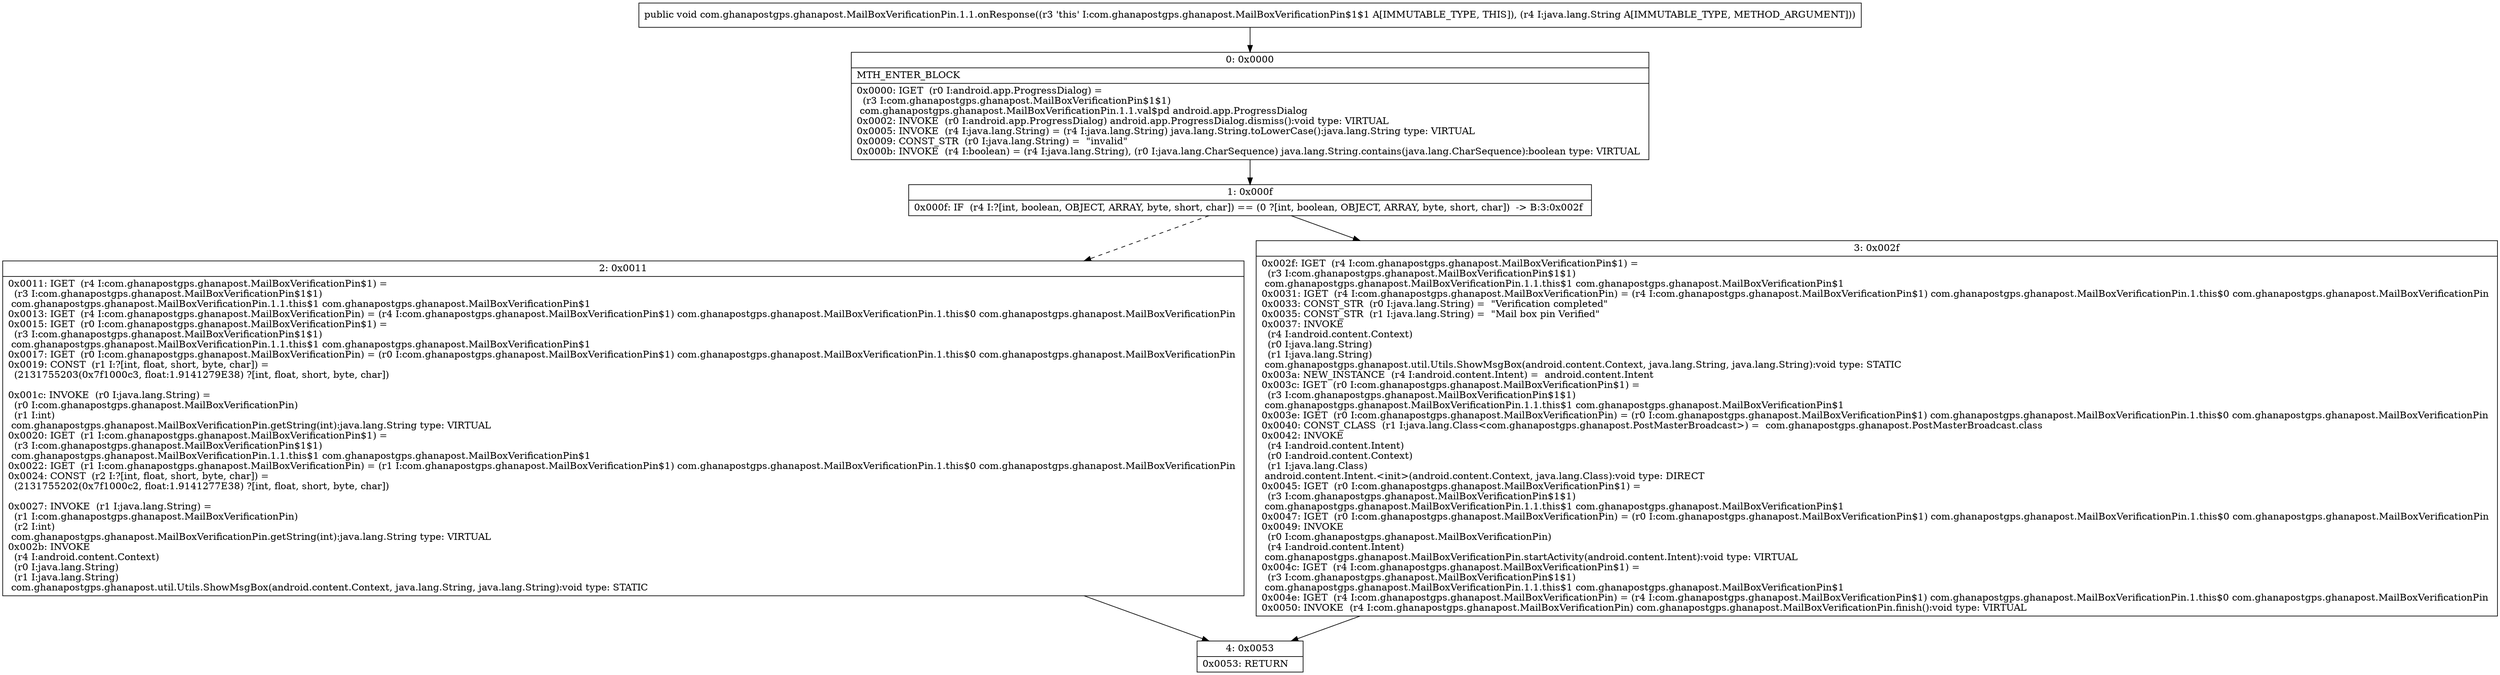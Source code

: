 digraph "CFG forcom.ghanapostgps.ghanapost.MailBoxVerificationPin.1.1.onResponse(Ljava\/lang\/String;)V" {
Node_0 [shape=record,label="{0\:\ 0x0000|MTH_ENTER_BLOCK\l|0x0000: IGET  (r0 I:android.app.ProgressDialog) = \l  (r3 I:com.ghanapostgps.ghanapost.MailBoxVerificationPin$1$1)\l com.ghanapostgps.ghanapost.MailBoxVerificationPin.1.1.val$pd android.app.ProgressDialog \l0x0002: INVOKE  (r0 I:android.app.ProgressDialog) android.app.ProgressDialog.dismiss():void type: VIRTUAL \l0x0005: INVOKE  (r4 I:java.lang.String) = (r4 I:java.lang.String) java.lang.String.toLowerCase():java.lang.String type: VIRTUAL \l0x0009: CONST_STR  (r0 I:java.lang.String) =  \"invalid\" \l0x000b: INVOKE  (r4 I:boolean) = (r4 I:java.lang.String), (r0 I:java.lang.CharSequence) java.lang.String.contains(java.lang.CharSequence):boolean type: VIRTUAL \l}"];
Node_1 [shape=record,label="{1\:\ 0x000f|0x000f: IF  (r4 I:?[int, boolean, OBJECT, ARRAY, byte, short, char]) == (0 ?[int, boolean, OBJECT, ARRAY, byte, short, char])  \-\> B:3:0x002f \l}"];
Node_2 [shape=record,label="{2\:\ 0x0011|0x0011: IGET  (r4 I:com.ghanapostgps.ghanapost.MailBoxVerificationPin$1) = \l  (r3 I:com.ghanapostgps.ghanapost.MailBoxVerificationPin$1$1)\l com.ghanapostgps.ghanapost.MailBoxVerificationPin.1.1.this$1 com.ghanapostgps.ghanapost.MailBoxVerificationPin$1 \l0x0013: IGET  (r4 I:com.ghanapostgps.ghanapost.MailBoxVerificationPin) = (r4 I:com.ghanapostgps.ghanapost.MailBoxVerificationPin$1) com.ghanapostgps.ghanapost.MailBoxVerificationPin.1.this$0 com.ghanapostgps.ghanapost.MailBoxVerificationPin \l0x0015: IGET  (r0 I:com.ghanapostgps.ghanapost.MailBoxVerificationPin$1) = \l  (r3 I:com.ghanapostgps.ghanapost.MailBoxVerificationPin$1$1)\l com.ghanapostgps.ghanapost.MailBoxVerificationPin.1.1.this$1 com.ghanapostgps.ghanapost.MailBoxVerificationPin$1 \l0x0017: IGET  (r0 I:com.ghanapostgps.ghanapost.MailBoxVerificationPin) = (r0 I:com.ghanapostgps.ghanapost.MailBoxVerificationPin$1) com.ghanapostgps.ghanapost.MailBoxVerificationPin.1.this$0 com.ghanapostgps.ghanapost.MailBoxVerificationPin \l0x0019: CONST  (r1 I:?[int, float, short, byte, char]) = \l  (2131755203(0x7f1000c3, float:1.9141279E38) ?[int, float, short, byte, char])\l \l0x001c: INVOKE  (r0 I:java.lang.String) = \l  (r0 I:com.ghanapostgps.ghanapost.MailBoxVerificationPin)\l  (r1 I:int)\l com.ghanapostgps.ghanapost.MailBoxVerificationPin.getString(int):java.lang.String type: VIRTUAL \l0x0020: IGET  (r1 I:com.ghanapostgps.ghanapost.MailBoxVerificationPin$1) = \l  (r3 I:com.ghanapostgps.ghanapost.MailBoxVerificationPin$1$1)\l com.ghanapostgps.ghanapost.MailBoxVerificationPin.1.1.this$1 com.ghanapostgps.ghanapost.MailBoxVerificationPin$1 \l0x0022: IGET  (r1 I:com.ghanapostgps.ghanapost.MailBoxVerificationPin) = (r1 I:com.ghanapostgps.ghanapost.MailBoxVerificationPin$1) com.ghanapostgps.ghanapost.MailBoxVerificationPin.1.this$0 com.ghanapostgps.ghanapost.MailBoxVerificationPin \l0x0024: CONST  (r2 I:?[int, float, short, byte, char]) = \l  (2131755202(0x7f1000c2, float:1.9141277E38) ?[int, float, short, byte, char])\l \l0x0027: INVOKE  (r1 I:java.lang.String) = \l  (r1 I:com.ghanapostgps.ghanapost.MailBoxVerificationPin)\l  (r2 I:int)\l com.ghanapostgps.ghanapost.MailBoxVerificationPin.getString(int):java.lang.String type: VIRTUAL \l0x002b: INVOKE  \l  (r4 I:android.content.Context)\l  (r0 I:java.lang.String)\l  (r1 I:java.lang.String)\l com.ghanapostgps.ghanapost.util.Utils.ShowMsgBox(android.content.Context, java.lang.String, java.lang.String):void type: STATIC \l}"];
Node_3 [shape=record,label="{3\:\ 0x002f|0x002f: IGET  (r4 I:com.ghanapostgps.ghanapost.MailBoxVerificationPin$1) = \l  (r3 I:com.ghanapostgps.ghanapost.MailBoxVerificationPin$1$1)\l com.ghanapostgps.ghanapost.MailBoxVerificationPin.1.1.this$1 com.ghanapostgps.ghanapost.MailBoxVerificationPin$1 \l0x0031: IGET  (r4 I:com.ghanapostgps.ghanapost.MailBoxVerificationPin) = (r4 I:com.ghanapostgps.ghanapost.MailBoxVerificationPin$1) com.ghanapostgps.ghanapost.MailBoxVerificationPin.1.this$0 com.ghanapostgps.ghanapost.MailBoxVerificationPin \l0x0033: CONST_STR  (r0 I:java.lang.String) =  \"Verification completed\" \l0x0035: CONST_STR  (r1 I:java.lang.String) =  \"Mail box pin Verified\" \l0x0037: INVOKE  \l  (r4 I:android.content.Context)\l  (r0 I:java.lang.String)\l  (r1 I:java.lang.String)\l com.ghanapostgps.ghanapost.util.Utils.ShowMsgBox(android.content.Context, java.lang.String, java.lang.String):void type: STATIC \l0x003a: NEW_INSTANCE  (r4 I:android.content.Intent) =  android.content.Intent \l0x003c: IGET  (r0 I:com.ghanapostgps.ghanapost.MailBoxVerificationPin$1) = \l  (r3 I:com.ghanapostgps.ghanapost.MailBoxVerificationPin$1$1)\l com.ghanapostgps.ghanapost.MailBoxVerificationPin.1.1.this$1 com.ghanapostgps.ghanapost.MailBoxVerificationPin$1 \l0x003e: IGET  (r0 I:com.ghanapostgps.ghanapost.MailBoxVerificationPin) = (r0 I:com.ghanapostgps.ghanapost.MailBoxVerificationPin$1) com.ghanapostgps.ghanapost.MailBoxVerificationPin.1.this$0 com.ghanapostgps.ghanapost.MailBoxVerificationPin \l0x0040: CONST_CLASS  (r1 I:java.lang.Class\<com.ghanapostgps.ghanapost.PostMasterBroadcast\>) =  com.ghanapostgps.ghanapost.PostMasterBroadcast.class \l0x0042: INVOKE  \l  (r4 I:android.content.Intent)\l  (r0 I:android.content.Context)\l  (r1 I:java.lang.Class)\l android.content.Intent.\<init\>(android.content.Context, java.lang.Class):void type: DIRECT \l0x0045: IGET  (r0 I:com.ghanapostgps.ghanapost.MailBoxVerificationPin$1) = \l  (r3 I:com.ghanapostgps.ghanapost.MailBoxVerificationPin$1$1)\l com.ghanapostgps.ghanapost.MailBoxVerificationPin.1.1.this$1 com.ghanapostgps.ghanapost.MailBoxVerificationPin$1 \l0x0047: IGET  (r0 I:com.ghanapostgps.ghanapost.MailBoxVerificationPin) = (r0 I:com.ghanapostgps.ghanapost.MailBoxVerificationPin$1) com.ghanapostgps.ghanapost.MailBoxVerificationPin.1.this$0 com.ghanapostgps.ghanapost.MailBoxVerificationPin \l0x0049: INVOKE  \l  (r0 I:com.ghanapostgps.ghanapost.MailBoxVerificationPin)\l  (r4 I:android.content.Intent)\l com.ghanapostgps.ghanapost.MailBoxVerificationPin.startActivity(android.content.Intent):void type: VIRTUAL \l0x004c: IGET  (r4 I:com.ghanapostgps.ghanapost.MailBoxVerificationPin$1) = \l  (r3 I:com.ghanapostgps.ghanapost.MailBoxVerificationPin$1$1)\l com.ghanapostgps.ghanapost.MailBoxVerificationPin.1.1.this$1 com.ghanapostgps.ghanapost.MailBoxVerificationPin$1 \l0x004e: IGET  (r4 I:com.ghanapostgps.ghanapost.MailBoxVerificationPin) = (r4 I:com.ghanapostgps.ghanapost.MailBoxVerificationPin$1) com.ghanapostgps.ghanapost.MailBoxVerificationPin.1.this$0 com.ghanapostgps.ghanapost.MailBoxVerificationPin \l0x0050: INVOKE  (r4 I:com.ghanapostgps.ghanapost.MailBoxVerificationPin) com.ghanapostgps.ghanapost.MailBoxVerificationPin.finish():void type: VIRTUAL \l}"];
Node_4 [shape=record,label="{4\:\ 0x0053|0x0053: RETURN   \l}"];
MethodNode[shape=record,label="{public void com.ghanapostgps.ghanapost.MailBoxVerificationPin.1.1.onResponse((r3 'this' I:com.ghanapostgps.ghanapost.MailBoxVerificationPin$1$1 A[IMMUTABLE_TYPE, THIS]), (r4 I:java.lang.String A[IMMUTABLE_TYPE, METHOD_ARGUMENT])) }"];
MethodNode -> Node_0;
Node_0 -> Node_1;
Node_1 -> Node_2[style=dashed];
Node_1 -> Node_3;
Node_2 -> Node_4;
Node_3 -> Node_4;
}

